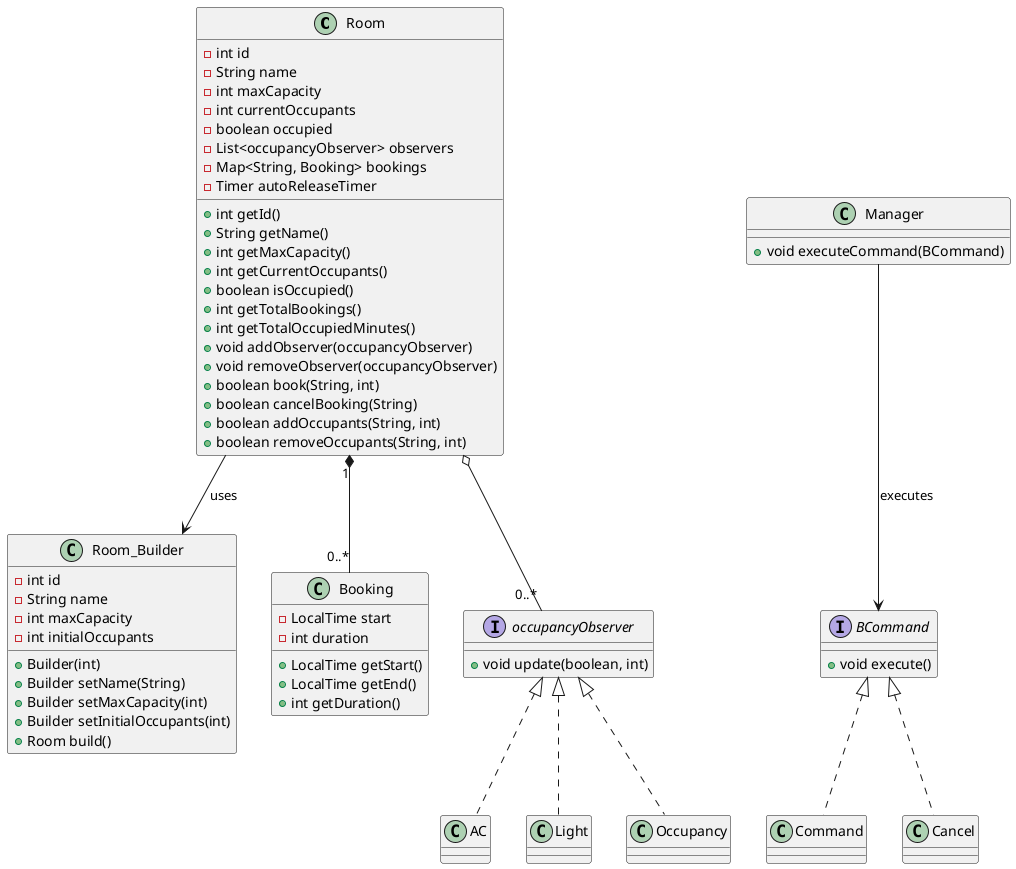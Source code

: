 @startuml

class Room {
    - int id
    - String name
    - int maxCapacity
    - int currentOccupants
    - boolean occupied
    - List<occupancyObserver> observers
    - Map<String, Booking> bookings
    - Timer autoReleaseTimer
    + int getId()
    + String getName()
    + int getMaxCapacity()
    + int getCurrentOccupants()
    + boolean isOccupied()
    + int getTotalBookings()
    + int getTotalOccupiedMinutes()
    + void addObserver(occupancyObserver)
    + void removeObserver(occupancyObserver)
    + boolean book(String, int)
    + boolean cancelBooking(String)
    + boolean addOccupants(String, int)
    + boolean removeOccupants(String, int)
}

class Room_Builder {
    - int id
    - String name
    - int maxCapacity
    - int initialOccupants
    + Builder(int)
    + Builder setName(String)
    + Builder setMaxCapacity(int)
    + Builder setInitialOccupants(int)
    + Room build()
}

class Booking {
    - LocalTime start
    - int duration
    + LocalTime getStart()
    + LocalTime getEnd()
    + int getDuration()
}

interface occupancyObserver {
    + void update(boolean, int)
}

class AC
class Light
class Occupancy

interface BCommand {
    + void execute()
}

class Command
class Cancel
class Manager {
    + void executeCommand(BCommand)
}

' Relationships
Room "1" *-- "0..*" Booking
Room o-- "0..*" occupancyObserver
Room --> Room_Builder : uses
occupancyObserver <|.. AC
occupancyObserver <|.. Light
occupancyObserver <|.. Occupancy
BCommand <|.. Command
BCommand <|.. Cancel
Manager --> BCommand : executes

@enduml
